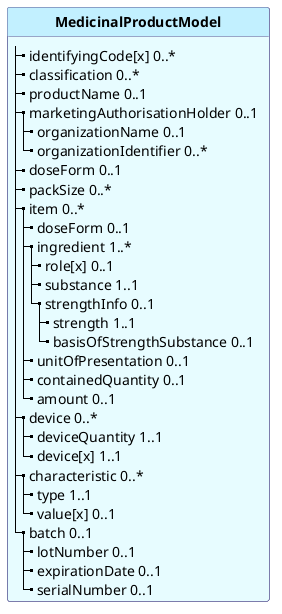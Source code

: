 @startuml
skinparam linetype polyline
hide circle
hide stereotype
hide method

skinparam class<<TM>> {
 BorderColor #505090
 BackgroundColor #e7fcff
 HeaderBackgroundColor Application
}


class "**MedicinalProductModel**" as MedicinalProductModel <<TM>>{
  |_ identifyingCode[x] 0..*   
  |_ classification 0..*   
  |_ productName 0..1   
  |_ marketingAuthorisationHolder 0..1   
    |_ organizationName 0..1   
    |_ organizationIdentifier 0..*   
  |_ doseForm 0..1   
  |_ packSize 0..*   
  |_ item 0..*   
    |_ doseForm 0..1   
    |_ ingredient 1..*   
      |_ role[x] 0..1   
      |_ substance 1..1   
      |_ strengthInfo 0..1   
        |_ strength 1..1   
        |_ basisOfStrengthSubstance 0..1   
    |_ unitOfPresentation 0..1   
    |_ containedQuantity 0..1   
    |_ amount 0..1   
  |_ device 0..*   
    |_ deviceQuantity 1..1   
    |_ device[x] 1..1   
  |_ characteristic 0..*   
    |_ type 1..1   
    |_ value[x] 0..1   
  |_ batch 0..1   
    |_ lotNumber 0..1   
    |_ expirationDate 0..1   
    |_ serialNumber 0..1   
}
@enduml